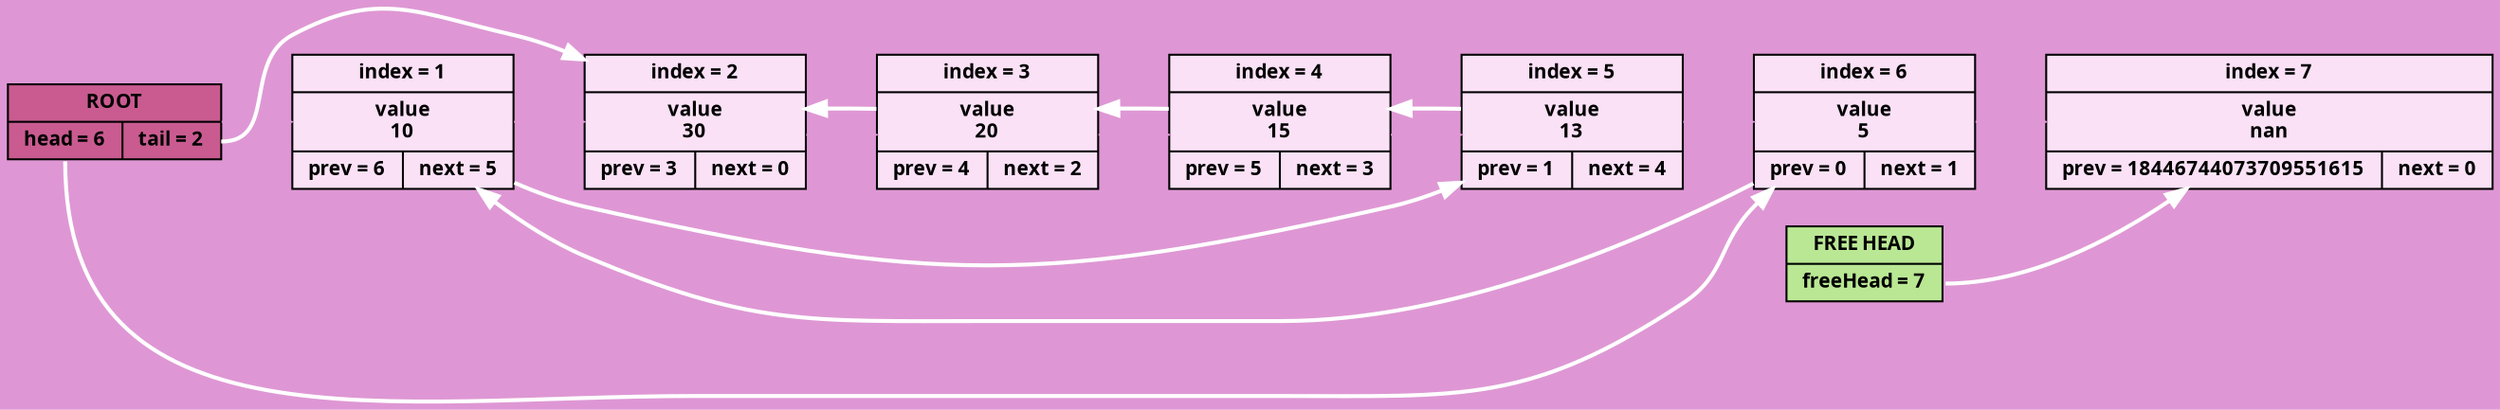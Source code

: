 digraph
{
rankdir = LR;
node[shape = record, color = "#000000", fontname = "Fira Code Bold", fontsize = 10];
bgcolor = "#de97d4";
ROOT[style = "filled", fillcolor = "#c95b90", label = "ROOT|{<head>head = 6|<tail>tail = 2}"];
FREE_HEAD[style = "filled", fillcolor = "#b9e793", label = "FREE HEAD|<freeHead>freeHead = 7"];
CELL_1[style = "filled", fillcolor = "#fae1f6", label = "index = 1|value\n10|{prev = 6|next = 5}"];
CELL_2[style = "filled", fillcolor = "#fae1f6", label = "index = 2|value\n30|{prev = 3|next = 0}"];
CELL_3[style = "filled", fillcolor = "#fae1f6", label = "index = 3|value\n20|{prev = 4|next = 2}"];
CELL_4[style = "filled", fillcolor = "#fae1f6", label = "index = 4|value\n15|{prev = 5|next = 3}"];
CELL_5[style = "filled", fillcolor = "#fae1f6", label = "index = 5|value\n13|{prev = 1|next = 4}"];
CELL_6[style = "filled", fillcolor = "#fae1f6", label = "index = 6|value\n5|{prev = 0|next = 1}"];
CELL_7[style = "filled", fillcolor = "#fae1f6", label = "index = 7|value\nnan|{prev = 18446744073709551615|next = 0}"];
ROOT->CELL_1->CELL_2->CELL_3->CELL_4->CELL_5->CELL_6->CELL_7 [weight = 1000000000, color = "#de97d4"];
ROOT:head->CELL_6 [style = "bold", color = white];
ROOT:tail->CELL_2 [style = "bold", color = white];
CELL_6->CELL_1->CELL_5->CELL_4->CELL_3->CELL_2[style = "bold", color = white];
FREE_HEAD:freeHead->CELL_7[style = "bold", color = white];
}

